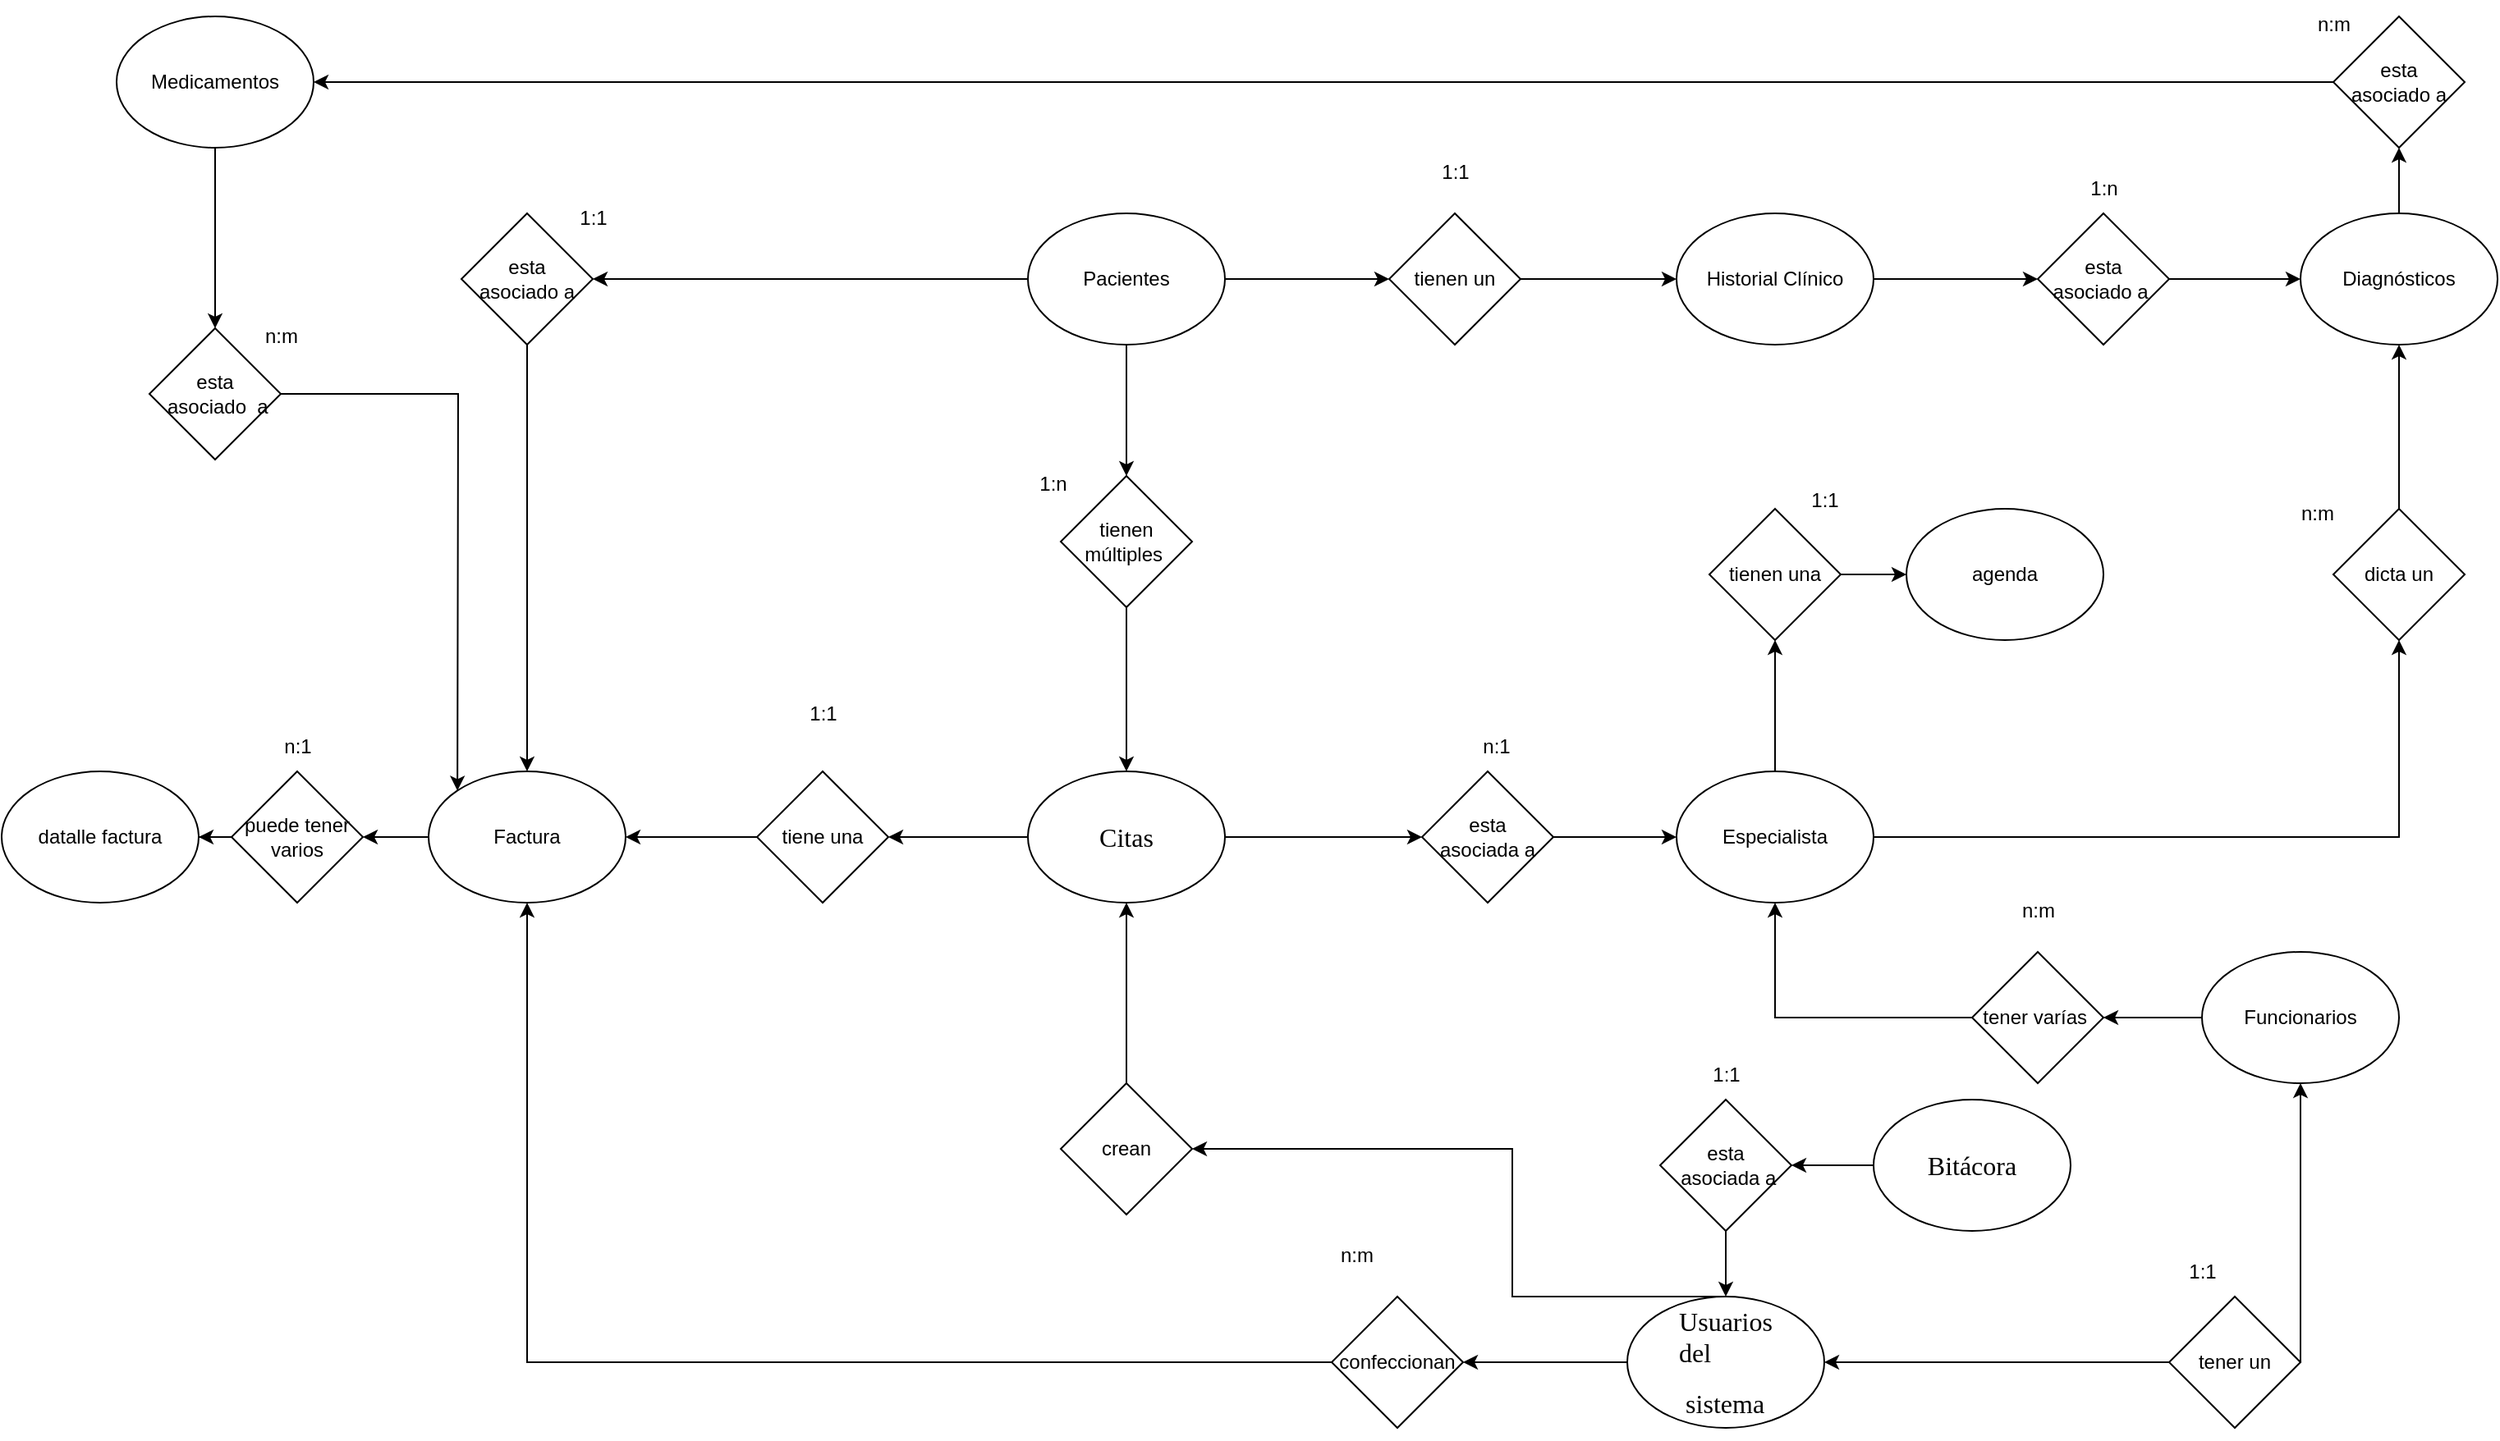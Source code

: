 <mxfile version="21.2.8" type="device">
  <diagram name="Página-1" id="ZxjVHdwbRil6V0Jhm2Kk">
    <mxGraphModel dx="2268" dy="838" grid="1" gridSize="10" guides="1" tooltips="1" connect="1" arrows="1" fold="1" page="1" pageScale="1" pageWidth="850" pageHeight="1100" math="0" shadow="0">
      <root>
        <mxCell id="0" />
        <mxCell id="1" parent="0" />
        <mxCell id="kZwQfiBErHUjoACw-oQi-6" value="" style="edgeStyle=orthogonalEdgeStyle;rounded=0;orthogonalLoop=1;jettySize=auto;html=1;" parent="1" source="LwbKnJddKEnhDi6UM1Ia-1" target="kZwQfiBErHUjoACw-oQi-5" edge="1">
          <mxGeometry relative="1" as="geometry" />
        </mxCell>
        <mxCell id="kZwQfiBErHUjoACw-oQi-11" value="" style="edgeStyle=orthogonalEdgeStyle;rounded=0;orthogonalLoop=1;jettySize=auto;html=1;" parent="1" source="LwbKnJddKEnhDi6UM1Ia-1" target="kZwQfiBErHUjoACw-oQi-10" edge="1">
          <mxGeometry relative="1" as="geometry" />
        </mxCell>
        <mxCell id="kZwQfiBErHUjoACw-oQi-67" value="" style="edgeStyle=orthogonalEdgeStyle;rounded=0;orthogonalLoop=1;jettySize=auto;html=1;" parent="1" source="LwbKnJddKEnhDi6UM1Ia-1" target="kZwQfiBErHUjoACw-oQi-66" edge="1">
          <mxGeometry relative="1" as="geometry" />
        </mxCell>
        <mxCell id="LwbKnJddKEnhDi6UM1Ia-1" value="Pacientes" style="ellipse;whiteSpace=wrap;html=1;" parent="1" vertex="1">
          <mxGeometry x="305" y="190" width="120" height="80" as="geometry" />
        </mxCell>
        <mxCell id="kZwQfiBErHUjoACw-oQi-16" value="" style="edgeStyle=orthogonalEdgeStyle;rounded=0;orthogonalLoop=1;jettySize=auto;html=1;exitX=0;exitY=0.5;exitDx=0;exitDy=0;" parent="1" source="LwbKnJddKEnhDi6UM1Ia-2" target="kZwQfiBErHUjoACw-oQi-15" edge="1">
          <mxGeometry relative="1" as="geometry">
            <mxPoint x="230" y="790" as="sourcePoint" />
          </mxGeometry>
        </mxCell>
        <mxCell id="LwbKnJddKEnhDi6UM1Ia-2" value="Funcionarios" style="ellipse;whiteSpace=wrap;html=1;" parent="1" vertex="1">
          <mxGeometry x="1020" y="640" width="120" height="80" as="geometry" />
        </mxCell>
        <mxCell id="kZwQfiBErHUjoACw-oQi-79" value="" style="edgeStyle=orthogonalEdgeStyle;rounded=0;orthogonalLoop=1;jettySize=auto;html=1;" parent="1" source="LwbKnJddKEnhDi6UM1Ia-3" target="kZwQfiBErHUjoACw-oQi-78" edge="1">
          <mxGeometry relative="1" as="geometry" />
        </mxCell>
        <mxCell id="8ujwz-fZs1H7u1L8_OLS-2" value="" style="edgeStyle=orthogonalEdgeStyle;rounded=0;orthogonalLoop=1;jettySize=auto;html=1;" parent="1" source="LwbKnJddKEnhDi6UM1Ia-3" target="8ujwz-fZs1H7u1L8_OLS-1" edge="1">
          <mxGeometry relative="1" as="geometry" />
        </mxCell>
        <mxCell id="LwbKnJddKEnhDi6UM1Ia-3" value="Especialista" style="ellipse;whiteSpace=wrap;html=1;" parent="1" vertex="1">
          <mxGeometry x="700" y="530" width="120" height="80" as="geometry" />
        </mxCell>
        <mxCell id="R82fVNv3CJPIyxALciG2-4" value="" style="edgeStyle=orthogonalEdgeStyle;rounded=0;orthogonalLoop=1;jettySize=auto;html=1;" parent="1" source="LwbKnJddKEnhDi6UM1Ia-5" target="kZwQfiBErHUjoACw-oQi-83" edge="1">
          <mxGeometry relative="1" as="geometry" />
        </mxCell>
        <mxCell id="LwbKnJddKEnhDi6UM1Ia-5" value="&lt;p style=&quot;text-align:justify;text-justify:inter-ideograph;&lt;br/&gt;text-indent:-18.0pt;mso-list:l0 level1 lfo1&quot; class=&quot;MsoListParagraph&quot;&gt;&lt;span style=&quot;font-size:12.0pt;&lt;br/&gt;line-height:115%;font-family:&amp;quot;Times New Roman&amp;quot;,serif;mso-bidi-font-weight:bold&quot; lang=&quot;ES-CR&quot;&gt;Usuarios&lt;br/&gt;del&lt;/span&gt;&lt;/p&gt;&lt;p style=&quot;text-align:justify;text-justify:inter-ideograph;&lt;br/&gt;text-indent:-18.0pt;mso-list:l0 level1 lfo1&quot; class=&quot;MsoListParagraph&quot;&gt;&lt;span style=&quot;font-size:12.0pt;&lt;br/&gt;line-height:115%;font-family:&amp;quot;Times New Roman&amp;quot;,serif;mso-bidi-font-weight:bold&quot; lang=&quot;ES-CR&quot;&gt;&amp;nbsp;sistema&lt;/span&gt;&lt;/p&gt;" style="ellipse;whiteSpace=wrap;html=1;" parent="1" vertex="1">
          <mxGeometry x="670" y="850" width="120" height="80" as="geometry" />
        </mxCell>
        <mxCell id="kZwQfiBErHUjoACw-oQi-40" value="" style="edgeStyle=orthogonalEdgeStyle;rounded=0;orthogonalLoop=1;jettySize=auto;html=1;exitX=0.5;exitY=0;exitDx=0;exitDy=0;" parent="1" source="LwbKnJddKEnhDi6UM1Ia-6" target="kZwQfiBErHUjoACw-oQi-39" edge="1">
          <mxGeometry relative="1" as="geometry">
            <mxPoint x="1210" y="250" as="sourcePoint" />
          </mxGeometry>
        </mxCell>
        <mxCell id="LwbKnJddKEnhDi6UM1Ia-6" value="Diagnósticos" style="ellipse;whiteSpace=wrap;html=1;" parent="1" vertex="1">
          <mxGeometry x="1080" y="190" width="120" height="80" as="geometry" />
        </mxCell>
        <mxCell id="kZwQfiBErHUjoACw-oQi-92" value="" style="edgeStyle=orthogonalEdgeStyle;rounded=0;orthogonalLoop=1;jettySize=auto;html=1;" parent="1" source="LwbKnJddKEnhDi6UM1Ia-7" target="kZwQfiBErHUjoACw-oQi-91" edge="1">
          <mxGeometry relative="1" as="geometry" />
        </mxCell>
        <mxCell id="LwbKnJddKEnhDi6UM1Ia-7" value="Medicamentos" style="ellipse;whiteSpace=wrap;html=1;" parent="1" vertex="1">
          <mxGeometry x="-250" y="70" width="120" height="80" as="geometry" />
        </mxCell>
        <mxCell id="kZwQfiBErHUjoACw-oQi-34" value="" style="edgeStyle=orthogonalEdgeStyle;rounded=0;orthogonalLoop=1;jettySize=auto;html=1;" parent="1" source="LwbKnJddKEnhDi6UM1Ia-8" target="kZwQfiBErHUjoACw-oQi-33" edge="1">
          <mxGeometry relative="1" as="geometry" />
        </mxCell>
        <mxCell id="LwbKnJddKEnhDi6UM1Ia-8" value="Historial Clínico" style="ellipse;whiteSpace=wrap;html=1;" parent="1" vertex="1">
          <mxGeometry x="700" y="190" width="120" height="80" as="geometry" />
        </mxCell>
        <mxCell id="kZwQfiBErHUjoACw-oQi-44" value="" style="edgeStyle=orthogonalEdgeStyle;rounded=0;orthogonalLoop=1;jettySize=auto;html=1;exitX=1;exitY=0.5;exitDx=0;exitDy=0;" parent="1" source="LwbKnJddKEnhDi6UM1Ia-9" target="kZwQfiBErHUjoACw-oQi-43" edge="1">
          <mxGeometry relative="1" as="geometry" />
        </mxCell>
        <mxCell id="LwbKnJddKEnhDi6UM1Ia-9" value="&lt;p style=&quot;text-align:justify;text-justify:inter-ideograph;&lt;br/&gt;text-indent:-18.0pt;mso-list:l0 level1 lfo1&quot; class=&quot;MsoListParagraph&quot;&gt;&lt;span style=&quot;font-size:12.0pt;&lt;br/&gt;line-height:115%;font-family:&amp;quot;Times New Roman&amp;quot;,serif;mso-bidi-font-weight:bold&quot; lang=&quot;ES-CR&quot;&gt;Citas&lt;/span&gt;&lt;/p&gt;" style="ellipse;whiteSpace=wrap;html=1;" parent="1" vertex="1">
          <mxGeometry x="305" y="530" width="120" height="80" as="geometry" />
        </mxCell>
        <mxCell id="j00SCpa2t9Aee_dGFdmt-1" value="" style="edgeStyle=orthogonalEdgeStyle;rounded=0;orthogonalLoop=1;jettySize=auto;html=1;" edge="1" parent="1" source="LwbKnJddKEnhDi6UM1Ia-10" target="kZwQfiBErHUjoACw-oQi-55">
          <mxGeometry relative="1" as="geometry" />
        </mxCell>
        <mxCell id="LwbKnJddKEnhDi6UM1Ia-10" value="&lt;p style=&quot;text-align:justify;text-justify:inter-ideograph;&lt;br/&gt;text-indent:-18.0pt;mso-list:l0 level1 lfo1&quot; class=&quot;MsoListParagraph&quot;&gt;&lt;span style=&quot;font-size:12.0pt;&lt;br/&gt;line-height:115%;font-family:&amp;quot;Times New Roman&amp;quot;,serif;mso-bidi-font-weight:bold&quot; lang=&quot;ES-CR&quot;&gt;Bitácora&lt;/span&gt;&lt;/p&gt;" style="ellipse;whiteSpace=wrap;html=1;" parent="1" vertex="1">
          <mxGeometry x="820" y="730" width="120" height="80" as="geometry" />
        </mxCell>
        <mxCell id="kZwQfiBErHUjoACw-oQi-62" value="" style="edgeStyle=orthogonalEdgeStyle;rounded=0;orthogonalLoop=1;jettySize=auto;html=1;" parent="1" source="kZwQfiBErHUjoACw-oQi-2" target="kZwQfiBErHUjoACw-oQi-61" edge="1">
          <mxGeometry relative="1" as="geometry" />
        </mxCell>
        <mxCell id="kZwQfiBErHUjoACw-oQi-2" value="Factura" style="ellipse;whiteSpace=wrap;html=1;" parent="1" vertex="1">
          <mxGeometry x="-60" y="530" width="120" height="80" as="geometry" />
        </mxCell>
        <mxCell id="kZwQfiBErHUjoACw-oQi-3" value="datalle factura" style="ellipse;whiteSpace=wrap;html=1;" parent="1" vertex="1">
          <mxGeometry x="-320" y="530" width="120" height="80" as="geometry" />
        </mxCell>
        <mxCell id="kZwQfiBErHUjoACw-oQi-7" value="" style="edgeStyle=orthogonalEdgeStyle;rounded=0;orthogonalLoop=1;jettySize=auto;html=1;" parent="1" source="kZwQfiBErHUjoACw-oQi-5" target="LwbKnJddKEnhDi6UM1Ia-8" edge="1">
          <mxGeometry relative="1" as="geometry" />
        </mxCell>
        <mxCell id="kZwQfiBErHUjoACw-oQi-5" value="tienen un" style="rhombus;whiteSpace=wrap;html=1;" parent="1" vertex="1">
          <mxGeometry x="525" y="190" width="80" height="80" as="geometry" />
        </mxCell>
        <mxCell id="kZwQfiBErHUjoACw-oQi-8" value="1:1" style="text;html=1;align=center;verticalAlign=middle;resizable=0;points=[];autosize=1;strokeColor=none;fillColor=none;" parent="1" vertex="1">
          <mxGeometry x="545" y="150" width="40" height="30" as="geometry" />
        </mxCell>
        <mxCell id="kZwQfiBErHUjoACw-oQi-12" value="" style="edgeStyle=orthogonalEdgeStyle;rounded=0;orthogonalLoop=1;jettySize=auto;html=1;" parent="1" source="kZwQfiBErHUjoACw-oQi-10" target="LwbKnJddKEnhDi6UM1Ia-9" edge="1">
          <mxGeometry relative="1" as="geometry" />
        </mxCell>
        <mxCell id="kZwQfiBErHUjoACw-oQi-10" value="tienen múltiples&amp;nbsp;" style="rhombus;whiteSpace=wrap;html=1;" parent="1" vertex="1">
          <mxGeometry x="325" y="350" width="80" height="80" as="geometry" />
        </mxCell>
        <mxCell id="kZwQfiBErHUjoACw-oQi-13" value="1:n" style="text;html=1;align=center;verticalAlign=middle;resizable=0;points=[];autosize=1;strokeColor=none;fillColor=none;" parent="1" vertex="1">
          <mxGeometry x="300" y="340" width="40" height="30" as="geometry" />
        </mxCell>
        <mxCell id="kZwQfiBErHUjoACw-oQi-17" value="" style="edgeStyle=orthogonalEdgeStyle;rounded=0;orthogonalLoop=1;jettySize=auto;html=1;entryX=0.5;entryY=1;entryDx=0;entryDy=0;exitX=0;exitY=0.5;exitDx=0;exitDy=0;" parent="1" source="kZwQfiBErHUjoACw-oQi-15" target="LwbKnJddKEnhDi6UM1Ia-3" edge="1">
          <mxGeometry relative="1" as="geometry">
            <mxPoint x="830" y="610" as="targetPoint" />
            <Array as="points">
              <mxPoint x="760" y="680" />
            </Array>
          </mxGeometry>
        </mxCell>
        <mxCell id="kZwQfiBErHUjoACw-oQi-15" value="tener varías&amp;nbsp;" style="rhombus;whiteSpace=wrap;html=1;" parent="1" vertex="1">
          <mxGeometry x="880" y="640" width="80" height="80" as="geometry" />
        </mxCell>
        <mxCell id="kZwQfiBErHUjoACw-oQi-20" value="" style="edgeStyle=orthogonalEdgeStyle;rounded=0;orthogonalLoop=1;jettySize=auto;html=1;" parent="1" source="kZwQfiBErHUjoACw-oQi-18" target="LwbKnJddKEnhDi6UM1Ia-5" edge="1">
          <mxGeometry relative="1" as="geometry" />
        </mxCell>
        <mxCell id="kZwQfiBErHUjoACw-oQi-18" value="tener un" style="rhombus;whiteSpace=wrap;html=1;" parent="1" vertex="1">
          <mxGeometry x="1000" y="850" width="80" height="80" as="geometry" />
        </mxCell>
        <mxCell id="kZwQfiBErHUjoACw-oQi-22" value="n:m" style="text;html=1;align=center;verticalAlign=middle;resizable=0;points=[];autosize=1;strokeColor=none;fillColor=none;" parent="1" vertex="1">
          <mxGeometry x="900" y="600" width="40" height="30" as="geometry" />
        </mxCell>
        <mxCell id="kZwQfiBErHUjoACw-oQi-28" value="1:1" style="text;html=1;align=center;verticalAlign=middle;resizable=0;points=[];autosize=1;strokeColor=none;fillColor=none;" parent="1" vertex="1">
          <mxGeometry x="710" y="700" width="40" height="30" as="geometry" />
        </mxCell>
        <mxCell id="kZwQfiBErHUjoACw-oQi-35" value="" style="edgeStyle=orthogonalEdgeStyle;rounded=0;orthogonalLoop=1;jettySize=auto;html=1;" parent="1" source="kZwQfiBErHUjoACw-oQi-33" target="LwbKnJddKEnhDi6UM1Ia-6" edge="1">
          <mxGeometry relative="1" as="geometry" />
        </mxCell>
        <mxCell id="kZwQfiBErHUjoACw-oQi-33" value="esta &lt;br&gt;asociado a&amp;nbsp;" style="rhombus;whiteSpace=wrap;html=1;" parent="1" vertex="1">
          <mxGeometry x="920" y="190" width="80" height="80" as="geometry" />
        </mxCell>
        <mxCell id="kZwQfiBErHUjoACw-oQi-38" value="1:n" style="text;html=1;align=center;verticalAlign=middle;resizable=0;points=[];autosize=1;strokeColor=none;fillColor=none;" parent="1" vertex="1">
          <mxGeometry x="940" y="160" width="40" height="30" as="geometry" />
        </mxCell>
        <mxCell id="kZwQfiBErHUjoACw-oQi-41" value="" style="edgeStyle=orthogonalEdgeStyle;rounded=0;orthogonalLoop=1;jettySize=auto;html=1;" parent="1" source="kZwQfiBErHUjoACw-oQi-39" target="LwbKnJddKEnhDi6UM1Ia-7" edge="1">
          <mxGeometry relative="1" as="geometry" />
        </mxCell>
        <mxCell id="kZwQfiBErHUjoACw-oQi-39" value="esta&lt;br&gt;asociado a" style="rhombus;whiteSpace=wrap;html=1;" parent="1" vertex="1">
          <mxGeometry x="1100" y="70" width="80" height="80" as="geometry" />
        </mxCell>
        <mxCell id="kZwQfiBErHUjoACw-oQi-42" value="n:m" style="text;html=1;align=center;verticalAlign=middle;resizable=0;points=[];autosize=1;strokeColor=none;fillColor=none;" parent="1" vertex="1">
          <mxGeometry x="1080" y="60" width="40" height="30" as="geometry" />
        </mxCell>
        <mxCell id="kZwQfiBErHUjoACw-oQi-45" value="" style="edgeStyle=orthogonalEdgeStyle;rounded=0;orthogonalLoop=1;jettySize=auto;html=1;" parent="1" source="kZwQfiBErHUjoACw-oQi-43" target="LwbKnJddKEnhDi6UM1Ia-3" edge="1">
          <mxGeometry relative="1" as="geometry" />
        </mxCell>
        <mxCell id="kZwQfiBErHUjoACw-oQi-43" value="esta &lt;br&gt;asociada a" style="rhombus;whiteSpace=wrap;html=1;" parent="1" vertex="1">
          <mxGeometry x="545" y="530" width="80" height="80" as="geometry" />
        </mxCell>
        <mxCell id="kZwQfiBErHUjoACw-oQi-51" value="" style="endArrow=classic;html=1;rounded=0;entryX=1;entryY=0.5;entryDx=0;entryDy=0;exitX=0;exitY=0.5;exitDx=0;exitDy=0;" parent="1" source="LwbKnJddKEnhDi6UM1Ia-9" target="kZwQfiBErHUjoACw-oQi-52" edge="1">
          <mxGeometry width="50" height="50" relative="1" as="geometry">
            <mxPoint x="323" y="542" as="sourcePoint" />
            <mxPoint x="200" y="440" as="targetPoint" />
          </mxGeometry>
        </mxCell>
        <mxCell id="kZwQfiBErHUjoACw-oQi-52" value="tiene una" style="rhombus;whiteSpace=wrap;html=1;" parent="1" vertex="1">
          <mxGeometry x="140" y="530" width="80" height="80" as="geometry" />
        </mxCell>
        <mxCell id="kZwQfiBErHUjoACw-oQi-53" value="" style="endArrow=classic;html=1;rounded=0;entryX=1;entryY=0.5;entryDx=0;entryDy=0;exitX=0;exitY=0.5;exitDx=0;exitDy=0;" parent="1" source="kZwQfiBErHUjoACw-oQi-52" target="kZwQfiBErHUjoACw-oQi-2" edge="1">
          <mxGeometry width="50" height="50" relative="1" as="geometry">
            <mxPoint x="160" y="522" as="sourcePoint" />
            <mxPoint x="290" y="482" as="targetPoint" />
          </mxGeometry>
        </mxCell>
        <mxCell id="kZwQfiBErHUjoACw-oQi-54" value="1:1" style="text;html=1;align=center;verticalAlign=middle;resizable=0;points=[];autosize=1;strokeColor=none;fillColor=none;" parent="1" vertex="1">
          <mxGeometry x="160" y="480" width="40" height="30" as="geometry" />
        </mxCell>
        <mxCell id="kZwQfiBErHUjoACw-oQi-55" value="esta&lt;br&gt;&amp;nbsp;asociada a" style="rhombus;whiteSpace=wrap;html=1;" parent="1" vertex="1">
          <mxGeometry x="690" y="730" width="80" height="80" as="geometry" />
        </mxCell>
        <mxCell id="kZwQfiBErHUjoACw-oQi-64" value="" style="edgeStyle=orthogonalEdgeStyle;rounded=0;orthogonalLoop=1;jettySize=auto;html=1;" parent="1" source="kZwQfiBErHUjoACw-oQi-61" target="kZwQfiBErHUjoACw-oQi-3" edge="1">
          <mxGeometry relative="1" as="geometry" />
        </mxCell>
        <mxCell id="kZwQfiBErHUjoACw-oQi-61" value="puede tener&lt;br&gt;varios" style="rhombus;whiteSpace=wrap;html=1;" parent="1" vertex="1">
          <mxGeometry x="-180" y="530" width="80" height="80" as="geometry" />
        </mxCell>
        <mxCell id="kZwQfiBErHUjoACw-oQi-65" value="n:1" style="text;html=1;align=center;verticalAlign=middle;resizable=0;points=[];autosize=1;strokeColor=none;fillColor=none;" parent="1" vertex="1">
          <mxGeometry x="-160" y="500" width="40" height="30" as="geometry" />
        </mxCell>
        <mxCell id="kZwQfiBErHUjoACw-oQi-66" value="esta &lt;br&gt;asociado a" style="rhombus;whiteSpace=wrap;html=1;" parent="1" vertex="1">
          <mxGeometry x="-40" y="190" width="80" height="80" as="geometry" />
        </mxCell>
        <mxCell id="kZwQfiBErHUjoACw-oQi-68" value="" style="endArrow=classic;html=1;rounded=0;exitX=0.5;exitY=1;exitDx=0;exitDy=0;entryX=0.5;entryY=0;entryDx=0;entryDy=0;" parent="1" source="kZwQfiBErHUjoACw-oQi-66" target="kZwQfiBErHUjoACw-oQi-2" edge="1">
          <mxGeometry width="50" height="50" relative="1" as="geometry">
            <mxPoint x="90" y="510" as="sourcePoint" />
            <mxPoint x="140" y="460" as="targetPoint" />
          </mxGeometry>
        </mxCell>
        <mxCell id="kZwQfiBErHUjoACw-oQi-80" value="" style="edgeStyle=orthogonalEdgeStyle;rounded=0;orthogonalLoop=1;jettySize=auto;html=1;" parent="1" source="kZwQfiBErHUjoACw-oQi-78" target="LwbKnJddKEnhDi6UM1Ia-6" edge="1">
          <mxGeometry relative="1" as="geometry" />
        </mxCell>
        <mxCell id="kZwQfiBErHUjoACw-oQi-78" value="dicta un" style="rhombus;whiteSpace=wrap;html=1;" parent="1" vertex="1">
          <mxGeometry x="1100" y="370" width="80" height="80" as="geometry" />
        </mxCell>
        <mxCell id="R82fVNv3CJPIyxALciG2-3" value="" style="edgeStyle=orthogonalEdgeStyle;rounded=0;orthogonalLoop=1;jettySize=auto;html=1;" parent="1" source="kZwQfiBErHUjoACw-oQi-83" target="kZwQfiBErHUjoACw-oQi-2" edge="1">
          <mxGeometry relative="1" as="geometry" />
        </mxCell>
        <mxCell id="kZwQfiBErHUjoACw-oQi-83" value="confeccionan" style="rhombus;whiteSpace=wrap;html=1;" parent="1" vertex="1">
          <mxGeometry x="490" y="850" width="80" height="80" as="geometry" />
        </mxCell>
        <mxCell id="kZwQfiBErHUjoACw-oQi-91" value="esta&lt;br&gt;&amp;nbsp;asociado&amp;nbsp; a" style="rhombus;whiteSpace=wrap;html=1;" parent="1" vertex="1">
          <mxGeometry x="-230" y="260" width="80" height="80" as="geometry" />
        </mxCell>
        <mxCell id="kZwQfiBErHUjoACw-oQi-93" value="" style="endArrow=classic;html=1;rounded=0;exitX=1;exitY=0.5;exitDx=0;exitDy=0;entryX=0;entryY=0;entryDx=0;entryDy=0;" parent="1" source="kZwQfiBErHUjoACw-oQi-91" target="kZwQfiBErHUjoACw-oQi-2" edge="1">
          <mxGeometry width="50" height="50" relative="1" as="geometry">
            <mxPoint x="370" y="360" as="sourcePoint" />
            <mxPoint x="-80" y="400" as="targetPoint" />
            <Array as="points">
              <mxPoint x="-42" y="300" />
            </Array>
          </mxGeometry>
        </mxCell>
        <mxCell id="kZwQfiBErHUjoACw-oQi-94" value="n:m" style="text;html=1;align=center;verticalAlign=middle;resizable=0;points=[];autosize=1;strokeColor=none;fillColor=none;" parent="1" vertex="1">
          <mxGeometry x="-170" y="250" width="40" height="30" as="geometry" />
        </mxCell>
        <mxCell id="kZwQfiBErHUjoACw-oQi-97" value="" style="endArrow=classic;html=1;rounded=0;exitX=1;exitY=0.5;exitDx=0;exitDy=0;entryX=0.5;entryY=1;entryDx=0;entryDy=0;" parent="1" source="kZwQfiBErHUjoACw-oQi-18" target="LwbKnJddKEnhDi6UM1Ia-2" edge="1">
          <mxGeometry width="50" height="50" relative="1" as="geometry">
            <mxPoint x="450" y="730" as="sourcePoint" />
            <mxPoint x="500" y="680" as="targetPoint" />
          </mxGeometry>
        </mxCell>
        <mxCell id="kZwQfiBErHUjoACw-oQi-98" value="agenda" style="ellipse;whiteSpace=wrap;html=1;" parent="1" vertex="1">
          <mxGeometry x="840" y="370" width="120" height="80" as="geometry" />
        </mxCell>
        <mxCell id="kZwQfiBErHUjoACw-oQi-101" value="" style="endArrow=classic;html=1;rounded=0;exitX=0.5;exitY=0;exitDx=0;exitDy=0;entryX=1;entryY=0.5;entryDx=0;entryDy=0;" parent="1" source="LwbKnJddKEnhDi6UM1Ia-5" target="kZwQfiBErHUjoACw-oQi-102" edge="1">
          <mxGeometry width="50" height="50" relative="1" as="geometry">
            <mxPoint x="450" y="730" as="sourcePoint" />
            <mxPoint x="560" y="740" as="targetPoint" />
            <Array as="points">
              <mxPoint x="600" y="850" />
              <mxPoint x="600" y="760" />
            </Array>
          </mxGeometry>
        </mxCell>
        <mxCell id="kZwQfiBErHUjoACw-oQi-102" value="crean" style="rhombus;whiteSpace=wrap;html=1;" parent="1" vertex="1">
          <mxGeometry x="325" y="720" width="80" height="80" as="geometry" />
        </mxCell>
        <mxCell id="kZwQfiBErHUjoACw-oQi-103" value="" style="endArrow=classic;html=1;rounded=0;exitX=0.5;exitY=0;exitDx=0;exitDy=0;entryX=0.5;entryY=1;entryDx=0;entryDy=0;" parent="1" source="kZwQfiBErHUjoACw-oQi-102" target="LwbKnJddKEnhDi6UM1Ia-9" edge="1">
          <mxGeometry width="50" height="50" relative="1" as="geometry">
            <mxPoint x="450" y="730" as="sourcePoint" />
            <mxPoint x="500" y="680" as="targetPoint" />
          </mxGeometry>
        </mxCell>
        <mxCell id="8ujwz-fZs1H7u1L8_OLS-3" value="" style="edgeStyle=orthogonalEdgeStyle;rounded=0;orthogonalLoop=1;jettySize=auto;html=1;" parent="1" source="8ujwz-fZs1H7u1L8_OLS-1" target="kZwQfiBErHUjoACw-oQi-98" edge="1">
          <mxGeometry relative="1" as="geometry" />
        </mxCell>
        <mxCell id="8ujwz-fZs1H7u1L8_OLS-1" value="tienen una" style="rhombus;whiteSpace=wrap;html=1;" parent="1" vertex="1">
          <mxGeometry x="720" y="370" width="80" height="80" as="geometry" />
        </mxCell>
        <mxCell id="8ujwz-fZs1H7u1L8_OLS-8" value="1:1" style="text;html=1;align=center;verticalAlign=middle;resizable=0;points=[];autosize=1;strokeColor=none;fillColor=none;" parent="1" vertex="1">
          <mxGeometry x="770" y="350" width="40" height="30" as="geometry" />
        </mxCell>
        <mxCell id="8ujwz-fZs1H7u1L8_OLS-9" value="1:1" style="text;html=1;align=center;verticalAlign=middle;resizable=0;points=[];autosize=1;strokeColor=none;fillColor=none;" parent="1" vertex="1">
          <mxGeometry x="1000" y="820" width="40" height="30" as="geometry" />
        </mxCell>
        <mxCell id="8ujwz-fZs1H7u1L8_OLS-10" value="n:1" style="text;html=1;align=center;verticalAlign=middle;resizable=0;points=[];autosize=1;strokeColor=none;fillColor=none;" parent="1" vertex="1">
          <mxGeometry x="570" y="500" width="40" height="30" as="geometry" />
        </mxCell>
        <mxCell id="8ujwz-fZs1H7u1L8_OLS-12" value="n:m" style="text;html=1;align=center;verticalAlign=middle;resizable=0;points=[];autosize=1;strokeColor=none;fillColor=none;" parent="1" vertex="1">
          <mxGeometry x="485" y="810" width="40" height="30" as="geometry" />
        </mxCell>
        <mxCell id="8ujwz-fZs1H7u1L8_OLS-13" value="1:1" style="text;html=1;align=center;verticalAlign=middle;resizable=0;points=[];autosize=1;strokeColor=none;fillColor=none;" parent="1" vertex="1">
          <mxGeometry x="20" y="178" width="40" height="30" as="geometry" />
        </mxCell>
        <mxCell id="8ujwz-fZs1H7u1L8_OLS-14" value="n:m" style="text;html=1;align=center;verticalAlign=middle;resizable=0;points=[];autosize=1;strokeColor=none;fillColor=none;" parent="1" vertex="1">
          <mxGeometry x="1070" y="358" width="40" height="30" as="geometry" />
        </mxCell>
        <mxCell id="R82fVNv3CJPIyxALciG2-1" value="" style="endArrow=classic;html=1;rounded=0;entryX=0.5;entryY=0;entryDx=0;entryDy=0;exitX=0.5;exitY=1;exitDx=0;exitDy=0;" parent="1" source="kZwQfiBErHUjoACw-oQi-55" target="LwbKnJddKEnhDi6UM1Ia-5" edge="1">
          <mxGeometry width="50" height="50" relative="1" as="geometry">
            <mxPoint x="830" y="790" as="sourcePoint" />
            <mxPoint x="560" y="460" as="targetPoint" />
          </mxGeometry>
        </mxCell>
      </root>
    </mxGraphModel>
  </diagram>
</mxfile>
